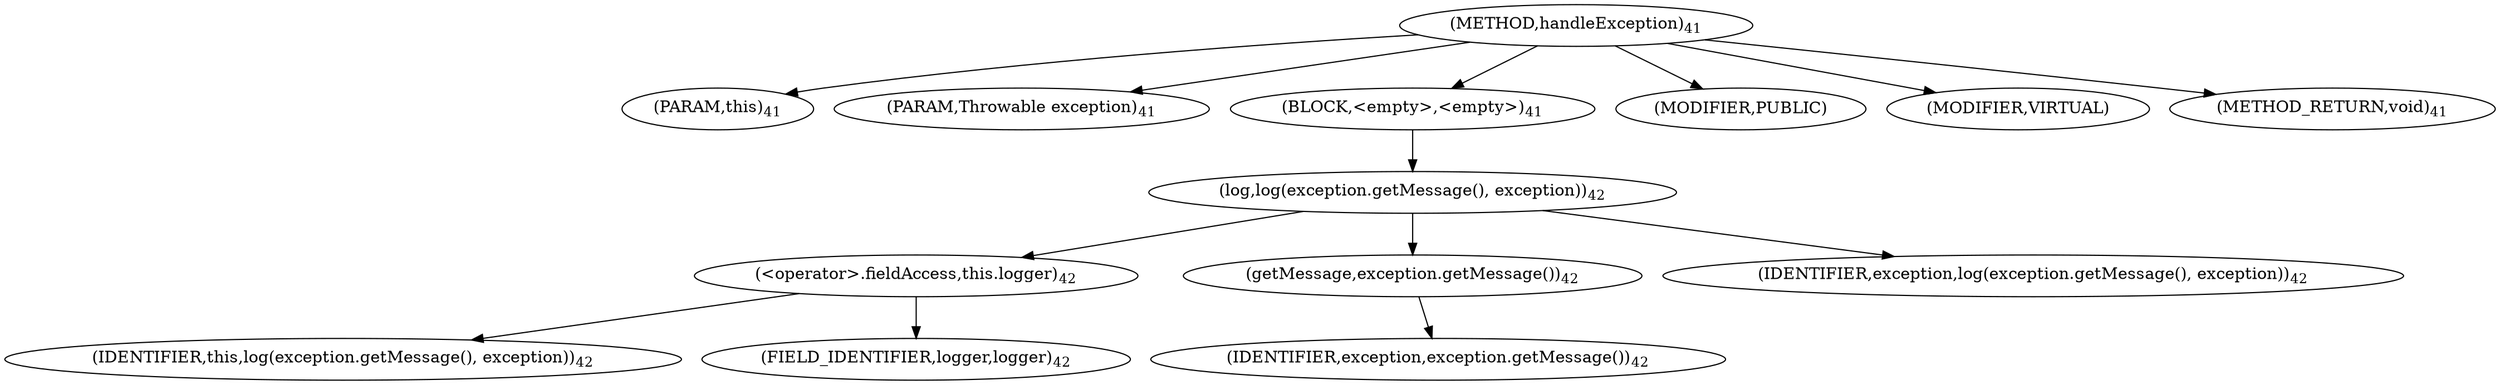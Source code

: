 digraph "handleException" {  
"53" [label = <(METHOD,handleException)<SUB>41</SUB>> ]
"54" [label = <(PARAM,this)<SUB>41</SUB>> ]
"55" [label = <(PARAM,Throwable exception)<SUB>41</SUB>> ]
"56" [label = <(BLOCK,&lt;empty&gt;,&lt;empty&gt;)<SUB>41</SUB>> ]
"57" [label = <(log,log(exception.getMessage(), exception))<SUB>42</SUB>> ]
"58" [label = <(&lt;operator&gt;.fieldAccess,this.logger)<SUB>42</SUB>> ]
"59" [label = <(IDENTIFIER,this,log(exception.getMessage(), exception))<SUB>42</SUB>> ]
"60" [label = <(FIELD_IDENTIFIER,logger,logger)<SUB>42</SUB>> ]
"61" [label = <(getMessage,exception.getMessage())<SUB>42</SUB>> ]
"62" [label = <(IDENTIFIER,exception,exception.getMessage())<SUB>42</SUB>> ]
"63" [label = <(IDENTIFIER,exception,log(exception.getMessage(), exception))<SUB>42</SUB>> ]
"64" [label = <(MODIFIER,PUBLIC)> ]
"65" [label = <(MODIFIER,VIRTUAL)> ]
"66" [label = <(METHOD_RETURN,void)<SUB>41</SUB>> ]
  "53" -> "54" 
  "53" -> "55" 
  "53" -> "56" 
  "53" -> "64" 
  "53" -> "65" 
  "53" -> "66" 
  "56" -> "57" 
  "57" -> "58" 
  "57" -> "61" 
  "57" -> "63" 
  "58" -> "59" 
  "58" -> "60" 
  "61" -> "62" 
}

